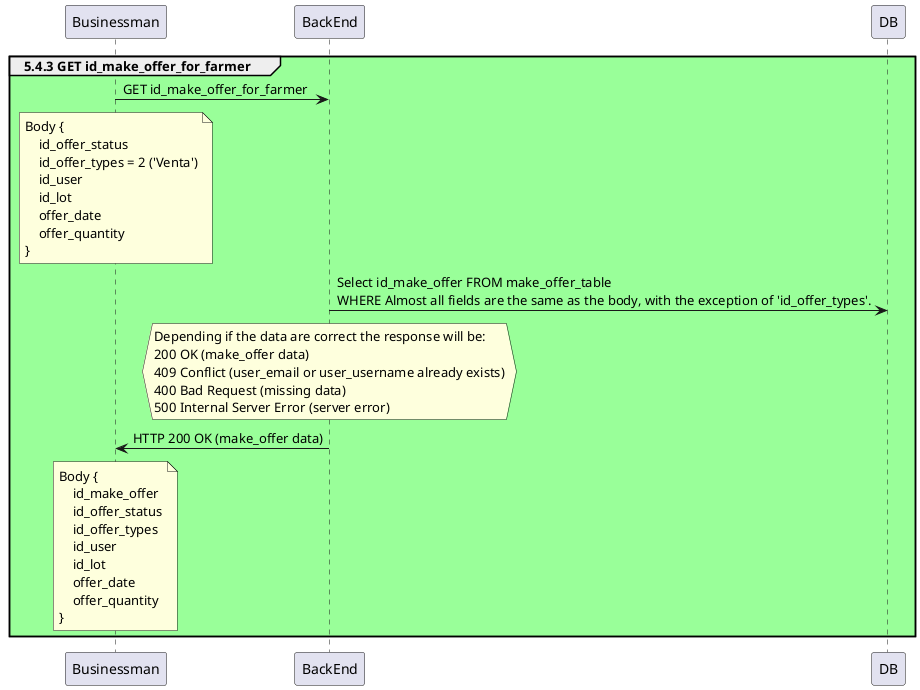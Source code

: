 @startuml

    group #99FF99 5.4.3 GET id_make_offer_for_farmer

        Businessman -> BackEnd: GET id_make_offer_for_farmer

        note over Businessman
            Body {
                id_offer_status
                id_offer_types = 2 ('Venta')
                id_user
                id_lot
                offer_date
                offer_quantity
            }
        endnote

        BackEnd -> DB: Select id_make_offer FROM make_offer_table \nWHERE Almost all fields are the same as the body, with the exception of 'id_offer_types'.

        hnote over BackEnd
            Depending if the data are correct the response will be:
            200 OK (make_offer data)
            409 Conflict (user_email or user_username already exists)
            400 Bad Request (missing data)
            500 Internal Server Error (server error)
        endnote

        BackEnd -> Businessman: HTTP 200 OK (make_offer data)

        note over Businessman
            Body {
                id_make_offer
                id_offer_status
                id_offer_types
                id_user
                id_lot
                offer_date
                offer_quantity
            }
        endnote
    
    end group 

@enduml